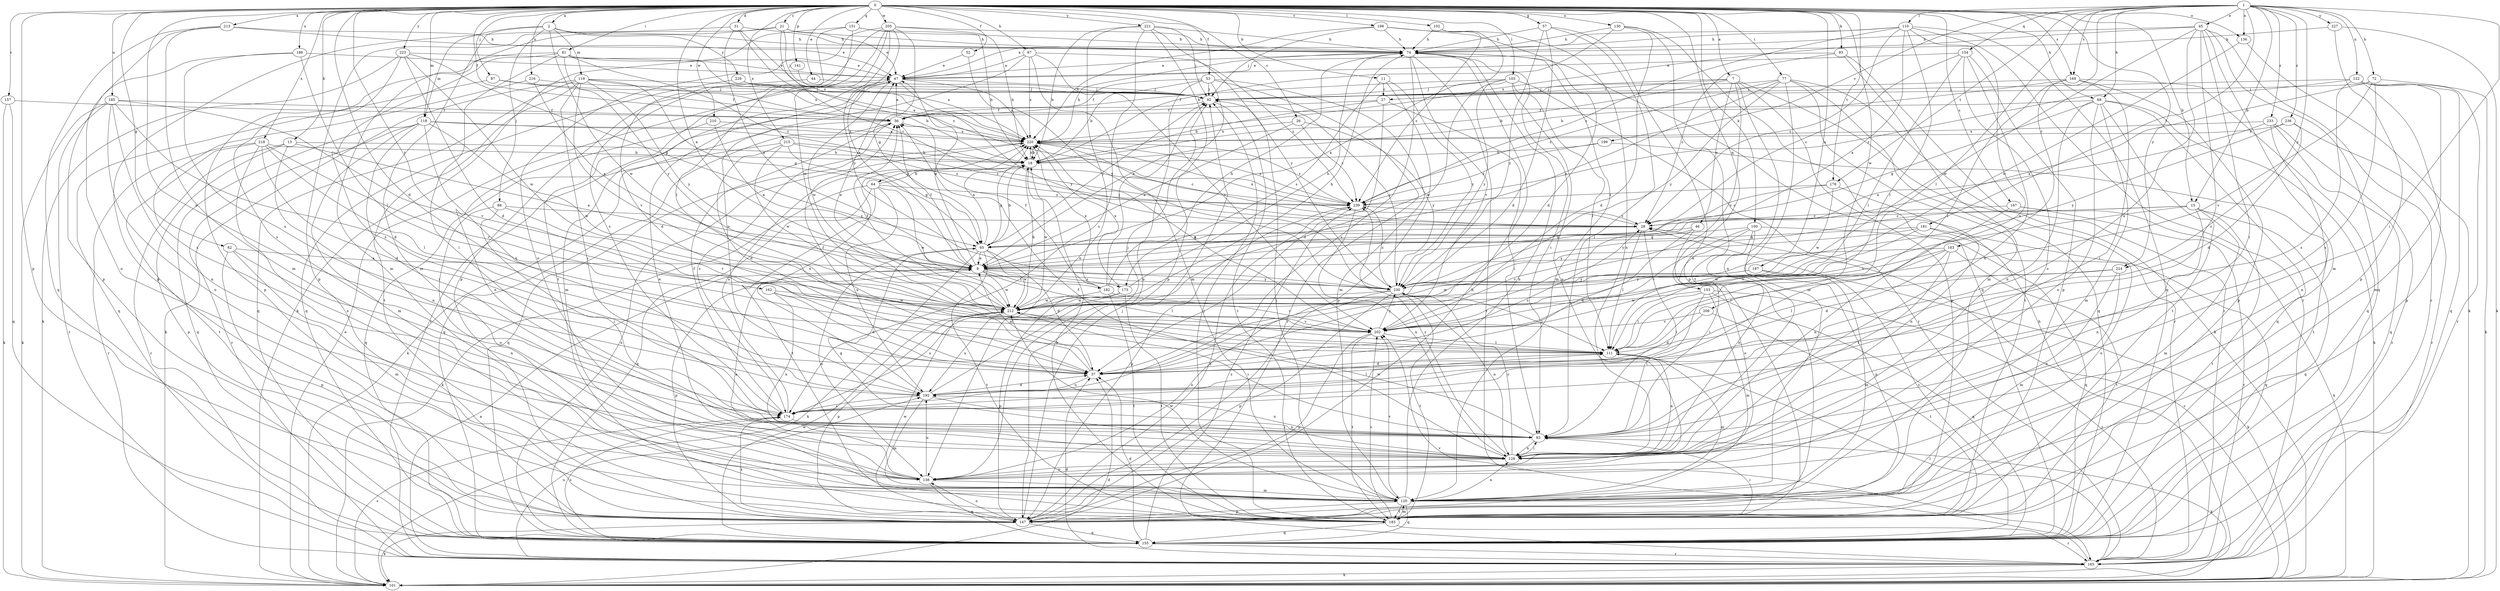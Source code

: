 strict digraph  {
0;
1;
2;
7;
9;
11;
13;
15;
18;
21;
26;
27;
28;
31;
37;
44;
45;
46;
47;
52;
53;
56;
57;
62;
64;
65;
67;
68;
72;
74;
77;
81;
83;
87;
88;
92;
93;
100;
101;
102;
103;
110;
111;
118;
119;
120;
122;
129;
130;
136;
138;
141;
147;
151;
153;
154;
155;
157;
162;
163;
165;
167;
169;
173;
174;
176;
181;
182;
183;
185;
186;
187;
192;
198;
199;
202;
205;
206;
210;
212;
213;
215;
216;
218;
220;
221;
223;
224;
227;
229;
230;
233;
236;
239;
0 -> 2  [label=a];
0 -> 7  [label=a];
0 -> 9  [label=a];
0 -> 11  [label=b];
0 -> 13  [label=b];
0 -> 15  [label=b];
0 -> 21  [label=c];
0 -> 26  [label=c];
0 -> 31  [label=d];
0 -> 37  [label=d];
0 -> 44  [label=e];
0 -> 52  [label=f];
0 -> 53  [label=f];
0 -> 56  [label=f];
0 -> 57  [label=g];
0 -> 62  [label=g];
0 -> 67  [label=h];
0 -> 68  [label=h];
0 -> 77  [label=i];
0 -> 81  [label=i];
0 -> 87  [label=j];
0 -> 93  [label=k];
0 -> 100  [label=k];
0 -> 102  [label=l];
0 -> 103  [label=l];
0 -> 118  [label=m];
0 -> 130  [label=o];
0 -> 136  [label=o];
0 -> 141  [label=p];
0 -> 147  [label=p];
0 -> 151  [label=q];
0 -> 153  [label=q];
0 -> 157  [label=r];
0 -> 162  [label=r];
0 -> 167  [label=s];
0 -> 169  [label=s];
0 -> 176  [label=t];
0 -> 185  [label=u];
0 -> 186  [label=u];
0 -> 187  [label=u];
0 -> 192  [label=u];
0 -> 198  [label=v];
0 -> 205  [label=w];
0 -> 206  [label=w];
0 -> 210  [label=w];
0 -> 213  [label=x];
0 -> 215  [label=x];
0 -> 216  [label=x];
0 -> 218  [label=x];
0 -> 221  [label=y];
0 -> 223  [label=y];
0 -> 224  [label=y];
1 -> 15  [label=b];
1 -> 45  [label=e];
1 -> 68  [label=h];
1 -> 72  [label=h];
1 -> 83  [label=i];
1 -> 110  [label=l];
1 -> 111  [label=l];
1 -> 122  [label=n];
1 -> 136  [label=o];
1 -> 154  [label=q];
1 -> 163  [label=r];
1 -> 169  [label=s];
1 -> 176  [label=t];
1 -> 181  [label=t];
1 -> 199  [label=v];
1 -> 224  [label=y];
1 -> 227  [label=y];
1 -> 233  [label=z];
1 -> 236  [label=z];
2 -> 74  [label=h];
2 -> 88  [label=j];
2 -> 118  [label=m];
2 -> 119  [label=m];
2 -> 120  [label=m];
2 -> 212  [label=w];
2 -> 229  [label=y];
7 -> 18  [label=b];
7 -> 27  [label=c];
7 -> 46  [label=e];
7 -> 92  [label=j];
7 -> 101  [label=k];
7 -> 129  [label=n];
7 -> 147  [label=p];
7 -> 202  [label=v];
9 -> 47  [label=e];
9 -> 56  [label=f];
9 -> 111  [label=l];
9 -> 147  [label=p];
9 -> 173  [label=s];
9 -> 182  [label=t];
9 -> 212  [label=w];
9 -> 230  [label=y];
11 -> 27  [label=c];
11 -> 147  [label=p];
11 -> 173  [label=s];
11 -> 230  [label=y];
13 -> 9  [label=a];
13 -> 18  [label=b];
13 -> 129  [label=n];
13 -> 147  [label=p];
13 -> 165  [label=r];
15 -> 28  [label=c];
15 -> 120  [label=m];
15 -> 129  [label=n];
15 -> 155  [label=q];
15 -> 183  [label=t];
15 -> 202  [label=v];
15 -> 230  [label=y];
18 -> 64  [label=g];
18 -> 65  [label=g];
18 -> 212  [label=w];
18 -> 220  [label=x];
21 -> 28  [label=c];
21 -> 47  [label=e];
21 -> 74  [label=h];
21 -> 92  [label=j];
21 -> 120  [label=m];
21 -> 147  [label=p];
26 -> 9  [label=a];
26 -> 220  [label=x];
26 -> 230  [label=y];
26 -> 239  [label=z];
27 -> 18  [label=b];
27 -> 37  [label=d];
27 -> 56  [label=f];
27 -> 83  [label=i];
28 -> 65  [label=g];
28 -> 83  [label=i];
28 -> 111  [label=l];
28 -> 220  [label=x];
31 -> 9  [label=a];
31 -> 74  [label=h];
31 -> 147  [label=p];
31 -> 220  [label=x];
31 -> 239  [label=z];
37 -> 9  [label=a];
37 -> 28  [label=c];
37 -> 56  [label=f];
37 -> 192  [label=u];
44 -> 37  [label=d];
44 -> 92  [label=j];
45 -> 74  [label=h];
45 -> 83  [label=i];
45 -> 120  [label=m];
45 -> 155  [label=q];
45 -> 165  [label=r];
45 -> 174  [label=s];
45 -> 192  [label=u];
45 -> 212  [label=w];
45 -> 220  [label=x];
46 -> 37  [label=d];
46 -> 65  [label=g];
46 -> 138  [label=o];
46 -> 202  [label=v];
47 -> 92  [label=j];
47 -> 120  [label=m];
47 -> 165  [label=r];
47 -> 212  [label=w];
47 -> 220  [label=x];
47 -> 230  [label=y];
52 -> 47  [label=e];
52 -> 230  [label=y];
53 -> 9  [label=a];
53 -> 18  [label=b];
53 -> 56  [label=f];
53 -> 92  [label=j];
53 -> 120  [label=m];
53 -> 138  [label=o];
53 -> 165  [label=r];
56 -> 47  [label=e];
56 -> 101  [label=k];
56 -> 155  [label=q];
56 -> 174  [label=s];
56 -> 220  [label=x];
57 -> 37  [label=d];
57 -> 74  [label=h];
57 -> 83  [label=i];
57 -> 147  [label=p];
57 -> 230  [label=y];
62 -> 9  [label=a];
62 -> 120  [label=m];
62 -> 129  [label=n];
62 -> 147  [label=p];
64 -> 18  [label=b];
64 -> 101  [label=k];
64 -> 155  [label=q];
64 -> 183  [label=t];
64 -> 192  [label=u];
64 -> 212  [label=w];
64 -> 239  [label=z];
65 -> 9  [label=a];
65 -> 18  [label=b];
65 -> 37  [label=d];
65 -> 92  [label=j];
65 -> 101  [label=k];
65 -> 138  [label=o];
65 -> 183  [label=t];
65 -> 212  [label=w];
65 -> 220  [label=x];
67 -> 47  [label=e];
67 -> 120  [label=m];
67 -> 192  [label=u];
67 -> 202  [label=v];
67 -> 220  [label=x];
67 -> 239  [label=z];
68 -> 56  [label=f];
68 -> 65  [label=g];
68 -> 101  [label=k];
68 -> 120  [label=m];
68 -> 129  [label=n];
68 -> 138  [label=o];
68 -> 155  [label=q];
68 -> 183  [label=t];
72 -> 9  [label=a];
72 -> 92  [label=j];
72 -> 101  [label=k];
72 -> 174  [label=s];
72 -> 202  [label=v];
74 -> 47  [label=e];
74 -> 83  [label=i];
74 -> 120  [label=m];
74 -> 165  [label=r];
74 -> 174  [label=s];
74 -> 202  [label=v];
77 -> 9  [label=a];
77 -> 92  [label=j];
77 -> 120  [label=m];
77 -> 155  [label=q];
77 -> 165  [label=r];
77 -> 183  [label=t];
77 -> 230  [label=y];
77 -> 239  [label=z];
81 -> 47  [label=e];
81 -> 83  [label=i];
81 -> 147  [label=p];
81 -> 174  [label=s];
81 -> 220  [label=x];
81 -> 230  [label=y];
81 -> 239  [label=z];
83 -> 101  [label=k];
83 -> 129  [label=n];
83 -> 192  [label=u];
83 -> 212  [label=w];
87 -> 56  [label=f];
87 -> 92  [label=j];
87 -> 155  [label=q];
88 -> 28  [label=c];
88 -> 83  [label=i];
88 -> 138  [label=o];
88 -> 202  [label=v];
92 -> 56  [label=f];
92 -> 183  [label=t];
93 -> 28  [label=c];
93 -> 47  [label=e];
93 -> 120  [label=m];
93 -> 165  [label=r];
100 -> 65  [label=g];
100 -> 83  [label=i];
100 -> 129  [label=n];
100 -> 147  [label=p];
100 -> 155  [label=q];
100 -> 202  [label=v];
101 -> 28  [label=c];
101 -> 37  [label=d];
101 -> 47  [label=e];
101 -> 74  [label=h];
101 -> 174  [label=s];
102 -> 9  [label=a];
102 -> 74  [label=h];
102 -> 239  [label=z];
103 -> 56  [label=f];
103 -> 92  [label=j];
103 -> 111  [label=l];
103 -> 138  [label=o];
103 -> 165  [label=r];
103 -> 212  [label=w];
103 -> 230  [label=y];
110 -> 9  [label=a];
110 -> 28  [label=c];
110 -> 47  [label=e];
110 -> 74  [label=h];
110 -> 111  [label=l];
110 -> 155  [label=q];
110 -> 165  [label=r];
110 -> 192  [label=u];
110 -> 239  [label=z];
111 -> 37  [label=d];
111 -> 120  [label=m];
111 -> 129  [label=n];
118 -> 28  [label=c];
118 -> 83  [label=i];
118 -> 120  [label=m];
118 -> 155  [label=q];
118 -> 165  [label=r];
118 -> 192  [label=u];
118 -> 212  [label=w];
118 -> 220  [label=x];
119 -> 18  [label=b];
119 -> 65  [label=g];
119 -> 83  [label=i];
119 -> 92  [label=j];
119 -> 101  [label=k];
119 -> 155  [label=q];
119 -> 183  [label=t];
119 -> 202  [label=v];
119 -> 230  [label=y];
120 -> 74  [label=h];
120 -> 92  [label=j];
120 -> 129  [label=n];
120 -> 147  [label=p];
120 -> 155  [label=q];
120 -> 183  [label=t];
120 -> 202  [label=v];
120 -> 212  [label=w];
122 -> 92  [label=j];
122 -> 120  [label=m];
122 -> 147  [label=p];
122 -> 155  [label=q];
122 -> 165  [label=r];
122 -> 174  [label=s];
122 -> 239  [label=z];
129 -> 56  [label=f];
129 -> 65  [label=g];
129 -> 83  [label=i];
129 -> 138  [label=o];
129 -> 230  [label=y];
129 -> 239  [label=z];
130 -> 18  [label=b];
130 -> 37  [label=d];
130 -> 74  [label=h];
130 -> 155  [label=q];
130 -> 183  [label=t];
136 -> 101  [label=k];
136 -> 212  [label=w];
138 -> 9  [label=a];
138 -> 47  [label=e];
138 -> 120  [label=m];
138 -> 155  [label=q];
138 -> 192  [label=u];
141 -> 220  [label=x];
147 -> 74  [label=h];
147 -> 92  [label=j];
147 -> 101  [label=k];
147 -> 138  [label=o];
147 -> 155  [label=q];
147 -> 174  [label=s];
147 -> 212  [label=w];
147 -> 239  [label=z];
151 -> 18  [label=b];
151 -> 74  [label=h];
151 -> 101  [label=k];
151 -> 111  [label=l];
151 -> 174  [label=s];
153 -> 83  [label=i];
153 -> 111  [label=l];
153 -> 120  [label=m];
153 -> 155  [label=q];
153 -> 165  [label=r];
153 -> 212  [label=w];
154 -> 28  [label=c];
154 -> 47  [label=e];
154 -> 111  [label=l];
154 -> 129  [label=n];
154 -> 138  [label=o];
154 -> 147  [label=p];
155 -> 28  [label=c];
155 -> 37  [label=d];
155 -> 165  [label=r];
155 -> 174  [label=s];
155 -> 212  [label=w];
155 -> 220  [label=x];
155 -> 239  [label=z];
157 -> 56  [label=f];
157 -> 101  [label=k];
157 -> 155  [label=q];
162 -> 37  [label=d];
162 -> 111  [label=l];
162 -> 129  [label=n];
162 -> 212  [label=w];
163 -> 9  [label=a];
163 -> 37  [label=d];
163 -> 83  [label=i];
163 -> 111  [label=l];
163 -> 183  [label=t];
163 -> 212  [label=w];
165 -> 9  [label=a];
165 -> 37  [label=d];
165 -> 101  [label=k];
165 -> 111  [label=l];
165 -> 192  [label=u];
165 -> 202  [label=v];
167 -> 28  [label=c];
167 -> 101  [label=k];
167 -> 129  [label=n];
167 -> 165  [label=r];
169 -> 18  [label=b];
169 -> 83  [label=i];
169 -> 92  [label=j];
169 -> 111  [label=l];
169 -> 147  [label=p];
169 -> 155  [label=q];
173 -> 74  [label=h];
173 -> 174  [label=s];
173 -> 183  [label=t];
173 -> 212  [label=w];
173 -> 220  [label=x];
174 -> 56  [label=f];
174 -> 83  [label=i];
174 -> 220  [label=x];
176 -> 28  [label=c];
176 -> 129  [label=n];
176 -> 212  [label=w];
176 -> 239  [label=z];
181 -> 65  [label=g];
181 -> 138  [label=o];
181 -> 155  [label=q];
181 -> 202  [label=v];
181 -> 230  [label=y];
182 -> 56  [label=f];
182 -> 74  [label=h];
182 -> 92  [label=j];
182 -> 147  [label=p];
182 -> 183  [label=t];
182 -> 202  [label=v];
182 -> 220  [label=x];
183 -> 18  [label=b];
183 -> 83  [label=i];
183 -> 92  [label=j];
183 -> 120  [label=m];
183 -> 155  [label=q];
183 -> 165  [label=r];
183 -> 202  [label=v];
185 -> 37  [label=d];
185 -> 56  [label=f];
185 -> 101  [label=k];
185 -> 129  [label=n];
185 -> 138  [label=o];
185 -> 165  [label=r];
185 -> 202  [label=v];
186 -> 47  [label=e];
186 -> 111  [label=l];
186 -> 138  [label=o];
186 -> 192  [label=u];
187 -> 101  [label=k];
187 -> 120  [label=m];
187 -> 212  [label=w];
187 -> 230  [label=y];
192 -> 37  [label=d];
192 -> 92  [label=j];
192 -> 111  [label=l];
192 -> 120  [label=m];
192 -> 129  [label=n];
192 -> 174  [label=s];
192 -> 220  [label=x];
198 -> 37  [label=d];
198 -> 74  [label=h];
198 -> 92  [label=j];
198 -> 129  [label=n];
198 -> 220  [label=x];
199 -> 18  [label=b];
199 -> 183  [label=t];
199 -> 239  [label=z];
202 -> 111  [label=l];
202 -> 147  [label=p];
202 -> 183  [label=t];
202 -> 220  [label=x];
202 -> 230  [label=y];
205 -> 9  [label=a];
205 -> 18  [label=b];
205 -> 65  [label=g];
205 -> 74  [label=h];
205 -> 138  [label=o];
205 -> 147  [label=p];
205 -> 183  [label=t];
205 -> 212  [label=w];
205 -> 230  [label=y];
206 -> 37  [label=d];
206 -> 183  [label=t];
206 -> 202  [label=v];
210 -> 9  [label=a];
210 -> 129  [label=n];
210 -> 220  [label=x];
212 -> 18  [label=b];
212 -> 47  [label=e];
212 -> 56  [label=f];
212 -> 74  [label=h];
212 -> 83  [label=i];
212 -> 147  [label=p];
212 -> 192  [label=u];
212 -> 202  [label=v];
213 -> 47  [label=e];
213 -> 74  [label=h];
213 -> 120  [label=m];
213 -> 147  [label=p];
213 -> 155  [label=q];
215 -> 18  [label=b];
215 -> 37  [label=d];
215 -> 65  [label=g];
215 -> 155  [label=q];
215 -> 212  [label=w];
215 -> 239  [label=z];
216 -> 9  [label=a];
216 -> 92  [label=j];
216 -> 174  [label=s];
218 -> 18  [label=b];
218 -> 37  [label=d];
218 -> 111  [label=l];
218 -> 138  [label=o];
218 -> 165  [label=r];
218 -> 183  [label=t];
218 -> 202  [label=v];
220 -> 18  [label=b];
220 -> 28  [label=c];
220 -> 74  [label=h];
220 -> 155  [label=q];
220 -> 239  [label=z];
221 -> 18  [label=b];
221 -> 74  [label=h];
221 -> 92  [label=j];
221 -> 138  [label=o];
221 -> 147  [label=p];
221 -> 174  [label=s];
221 -> 230  [label=y];
223 -> 37  [label=d];
223 -> 47  [label=e];
223 -> 65  [label=g];
223 -> 101  [label=k];
223 -> 174  [label=s];
223 -> 212  [label=w];
224 -> 111  [label=l];
224 -> 120  [label=m];
224 -> 129  [label=n];
224 -> 230  [label=y];
227 -> 74  [label=h];
227 -> 101  [label=k];
227 -> 147  [label=p];
229 -> 92  [label=j];
229 -> 155  [label=q];
229 -> 220  [label=x];
230 -> 92  [label=j];
230 -> 111  [label=l];
230 -> 129  [label=n];
230 -> 138  [label=o];
230 -> 147  [label=p];
230 -> 183  [label=t];
230 -> 212  [label=w];
230 -> 239  [label=z];
233 -> 9  [label=a];
233 -> 129  [label=n];
233 -> 155  [label=q];
233 -> 165  [label=r];
233 -> 220  [label=x];
236 -> 37  [label=d];
236 -> 165  [label=r];
236 -> 220  [label=x];
236 -> 230  [label=y];
239 -> 28  [label=c];
239 -> 129  [label=n];
239 -> 147  [label=p];
239 -> 220  [label=x];
}
